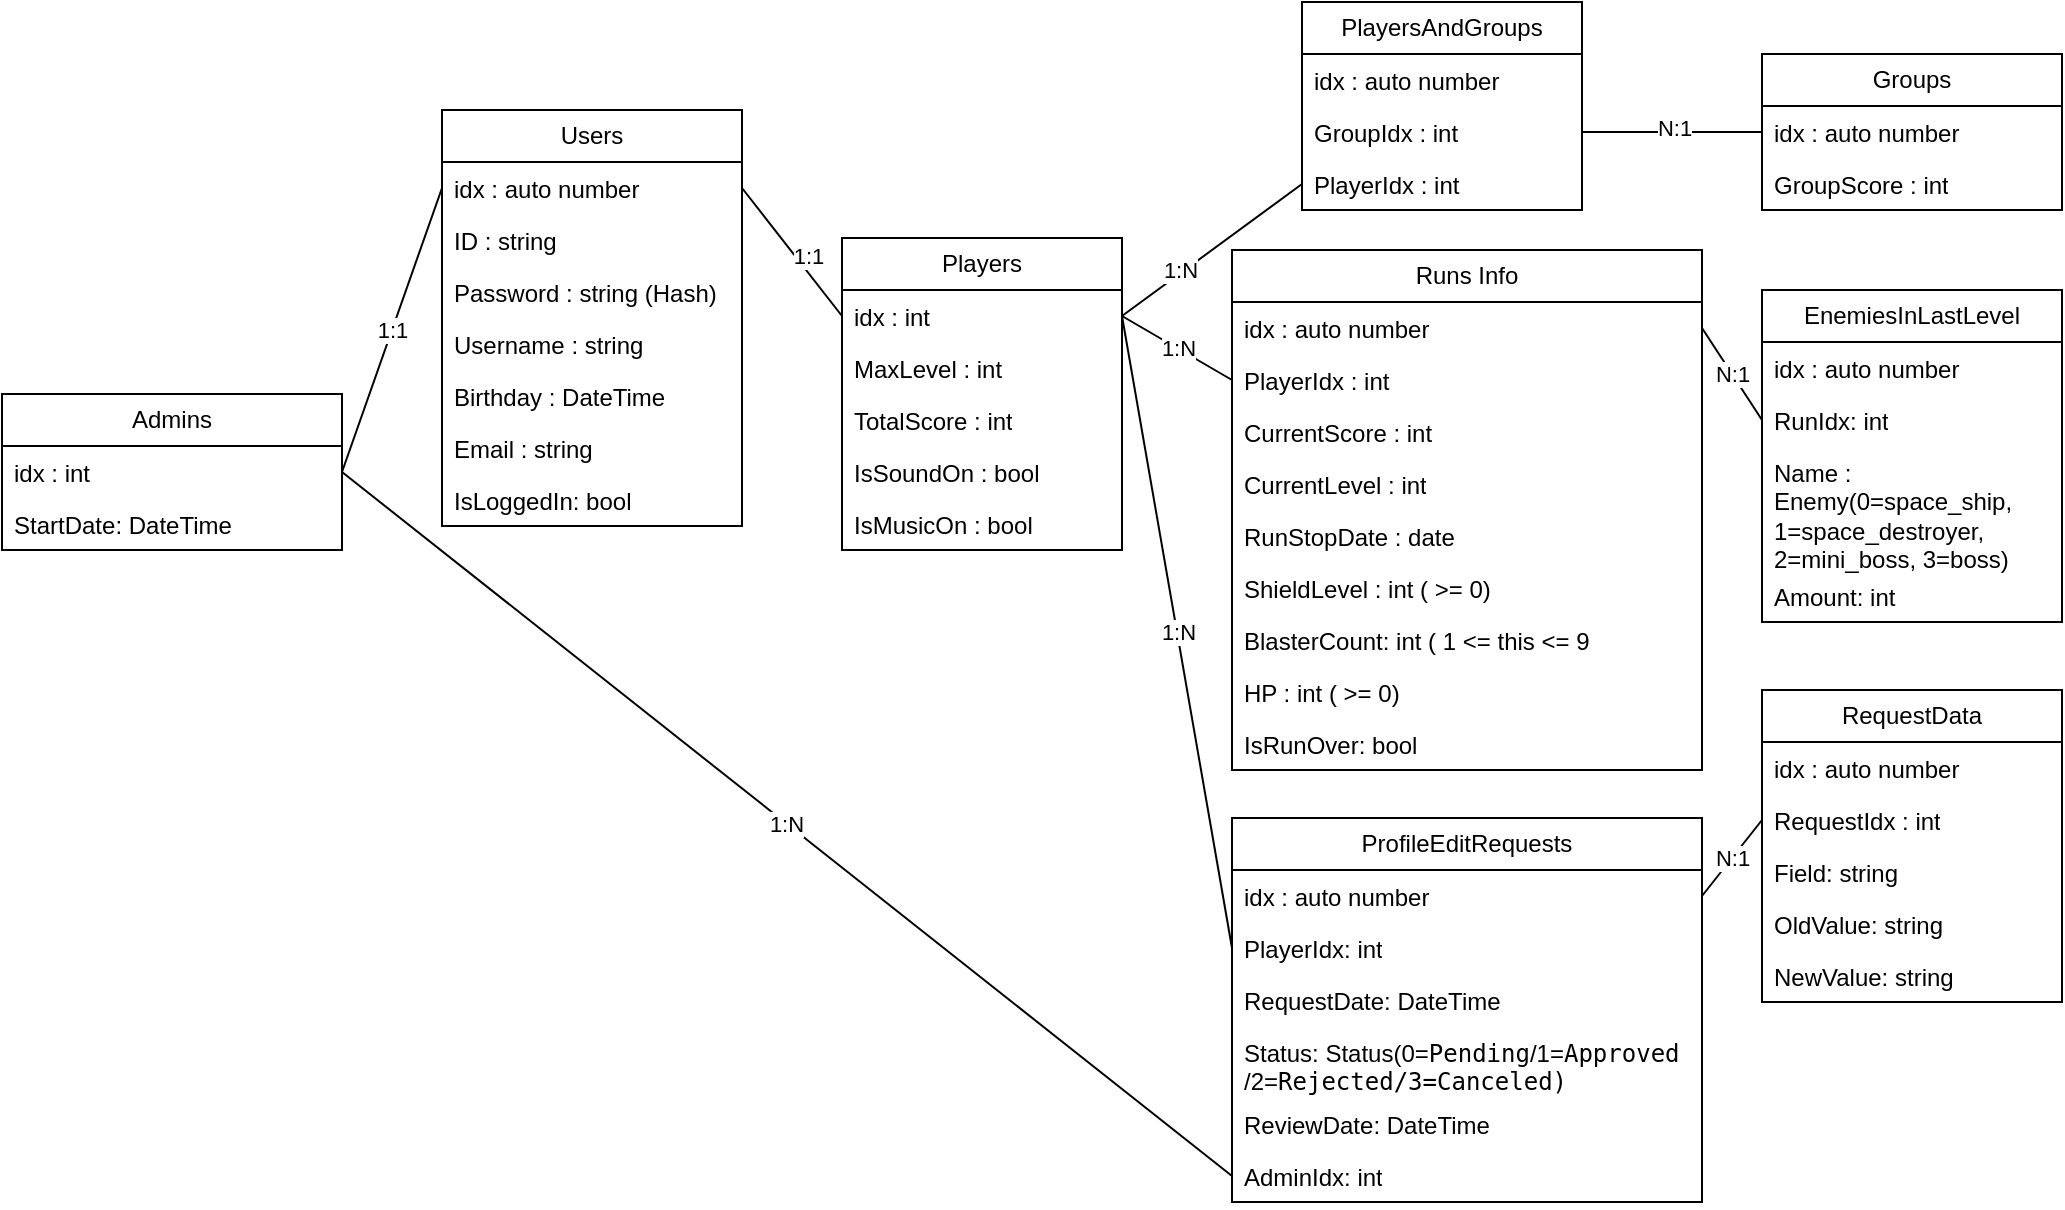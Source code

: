 <mxfile version="28.2.5">
  <diagram name="Page-1" id="efa7a0a1-bf9b-a30e-e6df-94a7791c09e9">
    <mxGraphModel dx="1426" dy="841" grid="1" gridSize="10" guides="1" tooltips="1" connect="1" arrows="1" fold="1" page="1" pageScale="1" pageWidth="1169" pageHeight="827" background="none" math="0" shadow="0">
      <root>
        <mxCell id="0" />
        <mxCell id="1" parent="0" />
        <mxCell id="o9wDqlUaZJ_jCrZrv60k-3" value="1:N" style="edgeStyle=none;shape=connector;rounded=0;orthogonalLoop=1;jettySize=auto;html=1;strokeColor=default;align=center;verticalAlign=middle;fontFamily=Helvetica;fontSize=11;fontColor=default;labelBackgroundColor=default;startFill=0;endArrow=none;exitX=1;exitY=0.5;exitDx=0;exitDy=0;entryX=0;entryY=0.5;entryDx=0;entryDy=0;" parent="1" source="o9wDqlUaZJ_jCrZrv60k-7" target="o9wDqlUaZJ_jCrZrv60k-28" edge="1">
          <mxGeometry relative="1" as="geometry">
            <mxPoint x="590" y="452" as="sourcePoint" />
            <mxPoint x="740" y="502" as="targetPoint" />
          </mxGeometry>
        </mxCell>
        <mxCell id="o9wDqlUaZJ_jCrZrv60k-4" value="" style="edgeStyle=none;shape=connector;rounded=0;orthogonalLoop=1;jettySize=auto;html=1;strokeColor=default;align=center;verticalAlign=middle;fontFamily=Helvetica;fontSize=11;fontColor=default;labelBackgroundColor=default;startFill=0;endArrow=none;entryX=0;entryY=0.5;entryDx=0;entryDy=0;exitX=1;exitY=0.5;exitDx=0;exitDy=0;" parent="1" source="o9wDqlUaZJ_jCrZrv60k-7" target="FJB9c1sq_bmYsgYnyOpx-2" edge="1">
          <mxGeometry relative="1" as="geometry" />
        </mxCell>
        <mxCell id="o9wDqlUaZJ_jCrZrv60k-5" value="1:N" style="edgeLabel;html=1;align=center;verticalAlign=middle;resizable=0;points=[];fontFamily=Helvetica;fontSize=11;fontColor=default;labelBackgroundColor=default;" parent="o9wDqlUaZJ_jCrZrv60k-4" vertex="1" connectable="0">
          <mxGeometry x="-0.35" y="2" relative="1" as="geometry">
            <mxPoint as="offset" />
          </mxGeometry>
        </mxCell>
        <mxCell id="o9wDqlUaZJ_jCrZrv60k-6" value="Players" style="swimlane;fontStyle=0;childLayout=stackLayout;horizontal=1;startSize=26;fillColor=none;horizontalStack=0;resizeParent=1;resizeParentMax=0;resizeLast=0;collapsible=1;marginBottom=0;whiteSpace=wrap;html=1;" parent="1" vertex="1">
          <mxGeometry x="460" y="124" width="140" height="156" as="geometry" />
        </mxCell>
        <mxCell id="o9wDqlUaZJ_jCrZrv60k-7" value="idx : int" style="text;strokeColor=none;fillColor=none;align=left;verticalAlign=top;spacingLeft=4;spacingRight=4;overflow=hidden;rotatable=0;points=[[0,0.5],[1,0.5]];portConstraint=eastwest;whiteSpace=wrap;html=1;" parent="o9wDqlUaZJ_jCrZrv60k-6" vertex="1">
          <mxGeometry y="26" width="140" height="26" as="geometry" />
        </mxCell>
        <mxCell id="o9wDqlUaZJ_jCrZrv60k-8" value="MaxLevel : int" style="text;strokeColor=none;fillColor=none;align=left;verticalAlign=top;spacingLeft=4;spacingRight=4;overflow=hidden;rotatable=0;points=[[0,0.5],[1,0.5]];portConstraint=eastwest;whiteSpace=wrap;html=1;" parent="o9wDqlUaZJ_jCrZrv60k-6" vertex="1">
          <mxGeometry y="52" width="140" height="26" as="geometry" />
        </mxCell>
        <mxCell id="o9wDqlUaZJ_jCrZrv60k-9" value="TotalScore : int" style="text;strokeColor=none;fillColor=none;align=left;verticalAlign=top;spacingLeft=4;spacingRight=4;overflow=hidden;rotatable=0;points=[[0,0.5],[1,0.5]];portConstraint=eastwest;whiteSpace=wrap;html=1;" parent="o9wDqlUaZJ_jCrZrv60k-6" vertex="1">
          <mxGeometry y="78" width="140" height="26" as="geometry" />
        </mxCell>
        <mxCell id="o9wDqlUaZJ_jCrZrv60k-10" value="IsSoundOn : bool" style="text;strokeColor=none;fillColor=none;align=left;verticalAlign=top;spacingLeft=4;spacingRight=4;overflow=hidden;rotatable=0;points=[[0,0.5],[1,0.5]];portConstraint=eastwest;whiteSpace=wrap;html=1;" parent="o9wDqlUaZJ_jCrZrv60k-6" vertex="1">
          <mxGeometry y="104" width="140" height="26" as="geometry" />
        </mxCell>
        <mxCell id="o9wDqlUaZJ_jCrZrv60k-11" value="IsMusicOn : bool" style="text;strokeColor=none;fillColor=none;align=left;verticalAlign=top;spacingLeft=4;spacingRight=4;overflow=hidden;rotatable=0;points=[[0,0.5],[1,0.5]];portConstraint=eastwest;whiteSpace=wrap;html=1;" parent="o9wDqlUaZJ_jCrZrv60k-6" vertex="1">
          <mxGeometry y="130" width="140" height="26" as="geometry" />
        </mxCell>
        <mxCell id="o9wDqlUaZJ_jCrZrv60k-12" value="1:1" style="rounded=0;orthogonalLoop=1;jettySize=auto;html=1;endArrow=none;startFill=0;exitX=0;exitY=0.5;exitDx=0;exitDy=0;entryX=1;entryY=0.5;entryDx=0;entryDy=0;" parent="1" source="o9wDqlUaZJ_jCrZrv60k-14" target="o9wDqlUaZJ_jCrZrv60k-22" edge="1">
          <mxGeometry relative="1" as="geometry" />
        </mxCell>
        <mxCell id="o9wDqlUaZJ_jCrZrv60k-13" value="Users" style="swimlane;fontStyle=0;childLayout=stackLayout;horizontal=1;startSize=26;fillColor=none;horizontalStack=0;resizeParent=1;resizeParentMax=0;resizeLast=0;collapsible=1;marginBottom=0;whiteSpace=wrap;html=1;" parent="1" vertex="1">
          <mxGeometry x="260" y="60" width="150" height="208" as="geometry" />
        </mxCell>
        <mxCell id="o9wDqlUaZJ_jCrZrv60k-14" value="idx : auto number" style="text;strokeColor=none;fillColor=none;align=left;verticalAlign=top;spacingLeft=4;spacingRight=4;overflow=hidden;rotatable=0;points=[[0,0.5],[1,0.5]];portConstraint=eastwest;whiteSpace=wrap;html=1;" parent="o9wDqlUaZJ_jCrZrv60k-13" vertex="1">
          <mxGeometry y="26" width="150" height="26" as="geometry" />
        </mxCell>
        <mxCell id="o9wDqlUaZJ_jCrZrv60k-15" value="ID : string" style="text;strokeColor=none;fillColor=none;align=left;verticalAlign=top;spacingLeft=4;spacingRight=4;overflow=hidden;rotatable=0;points=[[0,0.5],[1,0.5]];portConstraint=eastwest;whiteSpace=wrap;html=1;" parent="o9wDqlUaZJ_jCrZrv60k-13" vertex="1">
          <mxGeometry y="52" width="150" height="26" as="geometry" />
        </mxCell>
        <mxCell id="o9wDqlUaZJ_jCrZrv60k-16" value="Password : string (Hash)" style="text;strokeColor=none;fillColor=none;align=left;verticalAlign=top;spacingLeft=4;spacingRight=4;overflow=hidden;rotatable=0;points=[[0,0.5],[1,0.5]];portConstraint=eastwest;whiteSpace=wrap;html=1;" parent="o9wDqlUaZJ_jCrZrv60k-13" vertex="1">
          <mxGeometry y="78" width="150" height="26" as="geometry" />
        </mxCell>
        <mxCell id="o9wDqlUaZJ_jCrZrv60k-17" value="Username : string" style="text;strokeColor=none;fillColor=none;align=left;verticalAlign=top;spacingLeft=4;spacingRight=4;overflow=hidden;rotatable=0;points=[[0,0.5],[1,0.5]];portConstraint=eastwest;whiteSpace=wrap;html=1;" parent="o9wDqlUaZJ_jCrZrv60k-13" vertex="1">
          <mxGeometry y="104" width="150" height="26" as="geometry" />
        </mxCell>
        <mxCell id="o9wDqlUaZJ_jCrZrv60k-18" value="Birthday : DateTime" style="text;strokeColor=none;fillColor=none;align=left;verticalAlign=top;spacingLeft=4;spacingRight=4;overflow=hidden;rotatable=0;points=[[0,0.5],[1,0.5]];portConstraint=eastwest;whiteSpace=wrap;html=1;" parent="o9wDqlUaZJ_jCrZrv60k-13" vertex="1">
          <mxGeometry y="130" width="150" height="26" as="geometry" />
        </mxCell>
        <mxCell id="o9wDqlUaZJ_jCrZrv60k-19" value="Email : string" style="text;strokeColor=none;fillColor=none;align=left;verticalAlign=top;spacingLeft=4;spacingRight=4;overflow=hidden;rotatable=0;points=[[0,0.5],[1,0.5]];portConstraint=eastwest;whiteSpace=wrap;html=1;" parent="o9wDqlUaZJ_jCrZrv60k-13" vertex="1">
          <mxGeometry y="156" width="150" height="26" as="geometry" />
        </mxCell>
        <mxCell id="o9wDqlUaZJ_jCrZrv60k-20" value="IsLoggedIn: bool" style="text;strokeColor=none;fillColor=none;align=left;verticalAlign=top;spacingLeft=4;spacingRight=4;overflow=hidden;rotatable=0;points=[[0,0.5],[1,0.5]];portConstraint=eastwest;whiteSpace=wrap;html=1;" parent="o9wDqlUaZJ_jCrZrv60k-13" vertex="1">
          <mxGeometry y="182" width="150" height="26" as="geometry" />
        </mxCell>
        <mxCell id="o9wDqlUaZJ_jCrZrv60k-21" value="Admins" style="swimlane;fontStyle=0;childLayout=stackLayout;horizontal=1;startSize=26;fillColor=none;horizontalStack=0;resizeParent=1;resizeParentMax=0;resizeLast=0;collapsible=1;marginBottom=0;whiteSpace=wrap;html=1;" parent="1" vertex="1">
          <mxGeometry x="40" y="202" width="170" height="78" as="geometry" />
        </mxCell>
        <mxCell id="o9wDqlUaZJ_jCrZrv60k-22" value="idx : int" style="text;strokeColor=none;fillColor=none;align=left;verticalAlign=top;spacingLeft=4;spacingRight=4;overflow=hidden;rotatable=0;points=[[0,0.5],[1,0.5]];portConstraint=eastwest;whiteSpace=wrap;html=1;" parent="o9wDqlUaZJ_jCrZrv60k-21" vertex="1">
          <mxGeometry y="26" width="170" height="26" as="geometry" />
        </mxCell>
        <mxCell id="o9wDqlUaZJ_jCrZrv60k-23" value="StartDate: DateTime" style="text;strokeColor=none;fillColor=none;align=left;verticalAlign=top;spacingLeft=4;spacingRight=4;overflow=hidden;rotatable=0;points=[[0,0.5],[1,0.5]];portConstraint=eastwest;whiteSpace=wrap;html=1;" parent="o9wDqlUaZJ_jCrZrv60k-21" vertex="1">
          <mxGeometry y="52" width="170" height="26" as="geometry" />
        </mxCell>
        <mxCell id="o9wDqlUaZJ_jCrZrv60k-24" value="1:1" style="edgeStyle=none;shape=connector;rounded=0;orthogonalLoop=1;jettySize=auto;html=1;entryX=0;entryY=0.5;entryDx=0;entryDy=0;strokeColor=default;align=center;verticalAlign=middle;fontFamily=Helvetica;fontSize=11;fontColor=default;labelBackgroundColor=default;startFill=0;endArrow=none;exitX=1;exitY=0.5;exitDx=0;exitDy=0;" parent="1" source="o9wDqlUaZJ_jCrZrv60k-14" target="o9wDqlUaZJ_jCrZrv60k-7" edge="1">
          <mxGeometry x="0.167" y="5" relative="1" as="geometry">
            <mxPoint x="483" y="251" as="sourcePoint" />
            <mxPoint as="offset" />
          </mxGeometry>
        </mxCell>
        <mxCell id="o9wDqlUaZJ_jCrZrv60k-25" style="edgeStyle=none;shape=connector;rounded=0;orthogonalLoop=1;jettySize=auto;html=1;exitX=0.25;exitY=0;exitDx=0;exitDy=0;strokeColor=default;align=center;verticalAlign=middle;fontFamily=Helvetica;fontSize=11;fontColor=default;labelBackgroundColor=default;startFill=0;endArrow=none;" parent="1" source="o9wDqlUaZJ_jCrZrv60k-6" target="o9wDqlUaZJ_jCrZrv60k-6" edge="1">
          <mxGeometry relative="1" as="geometry" />
        </mxCell>
        <mxCell id="o9wDqlUaZJ_jCrZrv60k-26" value="Runs Info" style="swimlane;fontStyle=0;childLayout=stackLayout;horizontal=1;startSize=26;fillColor=none;horizontalStack=0;resizeParent=1;resizeParentMax=0;resizeLast=0;collapsible=1;marginBottom=0;whiteSpace=wrap;html=1;" parent="1" vertex="1">
          <mxGeometry x="655" y="130" width="235" height="260" as="geometry" />
        </mxCell>
        <mxCell id="o9wDqlUaZJ_jCrZrv60k-27" value="idx : auto number" style="text;strokeColor=none;fillColor=none;align=left;verticalAlign=top;spacingLeft=4;spacingRight=4;overflow=hidden;rotatable=0;points=[[0,0.5],[1,0.5]];portConstraint=eastwest;whiteSpace=wrap;html=1;" parent="o9wDqlUaZJ_jCrZrv60k-26" vertex="1">
          <mxGeometry y="26" width="235" height="26" as="geometry" />
        </mxCell>
        <mxCell id="o9wDqlUaZJ_jCrZrv60k-28" value="PlayerIdx : int" style="text;strokeColor=none;fillColor=none;align=left;verticalAlign=top;spacingLeft=4;spacingRight=4;overflow=hidden;rotatable=0;points=[[0,0.5],[1,0.5]];portConstraint=eastwest;whiteSpace=wrap;html=1;" parent="o9wDqlUaZJ_jCrZrv60k-26" vertex="1">
          <mxGeometry y="52" width="235" height="26" as="geometry" />
        </mxCell>
        <mxCell id="o9wDqlUaZJ_jCrZrv60k-29" value="CurrentScore : int" style="text;strokeColor=none;fillColor=none;align=left;verticalAlign=top;spacingLeft=4;spacingRight=4;overflow=hidden;rotatable=0;points=[[0,0.5],[1,0.5]];portConstraint=eastwest;whiteSpace=wrap;html=1;" parent="o9wDqlUaZJ_jCrZrv60k-26" vertex="1">
          <mxGeometry y="78" width="235" height="26" as="geometry" />
        </mxCell>
        <mxCell id="FJB9c1sq_bmYsgYnyOpx-1" value="CurrentLevel : int" style="text;strokeColor=none;fillColor=none;align=left;verticalAlign=top;spacingLeft=4;spacingRight=4;overflow=hidden;rotatable=0;points=[[0,0.5],[1,0.5]];portConstraint=eastwest;whiteSpace=wrap;html=1;" parent="o9wDqlUaZJ_jCrZrv60k-26" vertex="1">
          <mxGeometry y="104" width="235" height="26" as="geometry" />
        </mxCell>
        <mxCell id="o9wDqlUaZJ_jCrZrv60k-30" value="RunStopDate : date" style="text;strokeColor=none;fillColor=none;align=left;verticalAlign=top;spacingLeft=4;spacingRight=4;overflow=hidden;rotatable=0;points=[[0,0.5],[1,0.5]];portConstraint=eastwest;whiteSpace=wrap;html=1;" parent="o9wDqlUaZJ_jCrZrv60k-26" vertex="1">
          <mxGeometry y="130" width="235" height="26" as="geometry" />
        </mxCell>
        <mxCell id="o9wDqlUaZJ_jCrZrv60k-31" value="ShieldLevel : int ( &amp;gt;= 0)" style="text;strokeColor=none;fillColor=none;align=left;verticalAlign=top;spacingLeft=4;spacingRight=4;overflow=hidden;rotatable=0;points=[[0,0.5],[1,0.5]];portConstraint=eastwest;whiteSpace=wrap;html=1;" parent="o9wDqlUaZJ_jCrZrv60k-26" vertex="1">
          <mxGeometry y="156" width="235" height="26" as="geometry" />
        </mxCell>
        <mxCell id="o9wDqlUaZJ_jCrZrv60k-34" value="BlasterCount: int ( 1 &amp;lt;= this &amp;lt;= 9" style="text;strokeColor=none;fillColor=none;align=left;verticalAlign=top;spacingLeft=4;spacingRight=4;overflow=hidden;rotatable=0;points=[[0,0.5],[1,0.5]];portConstraint=eastwest;whiteSpace=wrap;html=1;" parent="o9wDqlUaZJ_jCrZrv60k-26" vertex="1">
          <mxGeometry y="182" width="235" height="26" as="geometry" />
        </mxCell>
        <mxCell id="o9wDqlUaZJ_jCrZrv60k-32" value="HP : int ( &amp;gt;= 0)" style="text;strokeColor=none;fillColor=none;align=left;verticalAlign=top;spacingLeft=4;spacingRight=4;overflow=hidden;rotatable=0;points=[[0,0.5],[1,0.5]];portConstraint=eastwest;whiteSpace=wrap;html=1;" parent="o9wDqlUaZJ_jCrZrv60k-26" vertex="1">
          <mxGeometry y="208" width="235" height="26" as="geometry" />
        </mxCell>
        <mxCell id="U_qpH3dD32ImaQ0ODLjF-1" value="IsRunOver: bool" style="text;strokeColor=none;fillColor=none;align=left;verticalAlign=top;spacingLeft=4;spacingRight=4;overflow=hidden;rotatable=0;points=[[0,0.5],[1,0.5]];portConstraint=eastwest;whiteSpace=wrap;html=1;" parent="o9wDqlUaZJ_jCrZrv60k-26" vertex="1">
          <mxGeometry y="234" width="235" height="26" as="geometry" />
        </mxCell>
        <mxCell id="o9wDqlUaZJ_jCrZrv60k-35" value="" style="edgeStyle=none;shape=connector;rounded=0;orthogonalLoop=1;jettySize=auto;html=1;strokeColor=default;align=center;verticalAlign=middle;fontFamily=Helvetica;fontSize=11;fontColor=default;labelBackgroundColor=default;startFill=0;endArrow=none;entryX=0;entryY=0.5;entryDx=0;entryDy=0;exitX=1;exitY=0.5;exitDx=0;exitDy=0;" parent="1" source="o9wDqlUaZJ_jCrZrv60k-39" target="o9wDqlUaZJ_jCrZrv60k-41" edge="1">
          <mxGeometry relative="1" as="geometry" />
        </mxCell>
        <mxCell id="o9wDqlUaZJ_jCrZrv60k-36" value="N:1" style="edgeLabel;html=1;align=center;verticalAlign=middle;resizable=0;points=[];fontFamily=Helvetica;fontSize=11;fontColor=default;labelBackgroundColor=default;" parent="o9wDqlUaZJ_jCrZrv60k-35" vertex="1" connectable="0">
          <mxGeometry x="0.019" y="2" relative="1" as="geometry">
            <mxPoint as="offset" />
          </mxGeometry>
        </mxCell>
        <mxCell id="o9wDqlUaZJ_jCrZrv60k-37" value="PlayersAndGroups" style="swimlane;fontStyle=0;childLayout=stackLayout;horizontal=1;startSize=26;fillColor=none;horizontalStack=0;resizeParent=1;resizeParentMax=0;resizeLast=0;collapsible=1;marginBottom=0;whiteSpace=wrap;html=1;" parent="1" vertex="1">
          <mxGeometry x="690" y="6" width="140" height="104" as="geometry" />
        </mxCell>
        <mxCell id="o9wDqlUaZJ_jCrZrv60k-38" value="idx : auto number" style="text;strokeColor=none;fillColor=none;align=left;verticalAlign=top;spacingLeft=4;spacingRight=4;overflow=hidden;rotatable=0;points=[[0,0.5],[1,0.5]];portConstraint=eastwest;whiteSpace=wrap;html=1;" parent="o9wDqlUaZJ_jCrZrv60k-37" vertex="1">
          <mxGeometry y="26" width="140" height="26" as="geometry" />
        </mxCell>
        <mxCell id="o9wDqlUaZJ_jCrZrv60k-39" value="&lt;div&gt;GroupIdx : int&lt;/div&gt;" style="text;strokeColor=none;fillColor=none;align=left;verticalAlign=top;spacingLeft=4;spacingRight=4;overflow=hidden;rotatable=0;points=[[0,0.5],[1,0.5]];portConstraint=eastwest;whiteSpace=wrap;html=1;" parent="o9wDqlUaZJ_jCrZrv60k-37" vertex="1">
          <mxGeometry y="52" width="140" height="26" as="geometry" />
        </mxCell>
        <mxCell id="FJB9c1sq_bmYsgYnyOpx-2" value="PlayerIdx : int" style="text;strokeColor=none;fillColor=none;align=left;verticalAlign=top;spacingLeft=4;spacingRight=4;overflow=hidden;rotatable=0;points=[[0,0.5],[1,0.5]];portConstraint=eastwest;whiteSpace=wrap;html=1;" parent="o9wDqlUaZJ_jCrZrv60k-37" vertex="1">
          <mxGeometry y="78" width="140" height="26" as="geometry" />
        </mxCell>
        <mxCell id="o9wDqlUaZJ_jCrZrv60k-40" value="Groups" style="swimlane;fontStyle=0;childLayout=stackLayout;horizontal=1;startSize=26;fillColor=none;horizontalStack=0;resizeParent=1;resizeParentMax=0;resizeLast=0;collapsible=1;marginBottom=0;whiteSpace=wrap;html=1;" parent="1" vertex="1">
          <mxGeometry x="920" y="32" width="150" height="78" as="geometry" />
        </mxCell>
        <mxCell id="o9wDqlUaZJ_jCrZrv60k-41" value="idx : auto number" style="text;strokeColor=none;fillColor=none;align=left;verticalAlign=top;spacingLeft=4;spacingRight=4;overflow=hidden;rotatable=0;points=[[0,0.5],[1,0.5]];portConstraint=eastwest;whiteSpace=wrap;html=1;" parent="o9wDqlUaZJ_jCrZrv60k-40" vertex="1">
          <mxGeometry y="26" width="150" height="26" as="geometry" />
        </mxCell>
        <mxCell id="o9wDqlUaZJ_jCrZrv60k-42" value="GroupScore : int" style="text;strokeColor=none;fillColor=none;align=left;verticalAlign=top;spacingLeft=4;spacingRight=4;overflow=hidden;rotatable=0;points=[[0,0.5],[1,0.5]];portConstraint=eastwest;whiteSpace=wrap;html=1;" parent="o9wDqlUaZJ_jCrZrv60k-40" vertex="1">
          <mxGeometry y="52" width="150" height="26" as="geometry" />
        </mxCell>
        <mxCell id="q9G1oTKpOTEInbmrcR3X-1" value="ProfileEditRequests" style="swimlane;fontStyle=0;childLayout=stackLayout;horizontal=1;startSize=26;fillColor=none;horizontalStack=0;resizeParent=1;resizeParentMax=0;resizeLast=0;collapsible=1;marginBottom=0;whiteSpace=wrap;html=1;" parent="1" vertex="1">
          <mxGeometry x="655" y="414" width="235" height="192" as="geometry" />
        </mxCell>
        <mxCell id="q9G1oTKpOTEInbmrcR3X-2" value="idx : auto number" style="text;strokeColor=none;fillColor=none;align=left;verticalAlign=top;spacingLeft=4;spacingRight=4;overflow=hidden;rotatable=0;points=[[0,0.5],[1,0.5]];portConstraint=eastwest;whiteSpace=wrap;html=1;" parent="q9G1oTKpOTEInbmrcR3X-1" vertex="1">
          <mxGeometry y="26" width="235" height="26" as="geometry" />
        </mxCell>
        <mxCell id="q9G1oTKpOTEInbmrcR3X-3" value="PlayerIdx: int" style="text;strokeColor=none;fillColor=none;align=left;verticalAlign=top;spacingLeft=4;spacingRight=4;overflow=hidden;rotatable=0;points=[[0,0.5],[1,0.5]];portConstraint=eastwest;whiteSpace=wrap;html=1;" parent="q9G1oTKpOTEInbmrcR3X-1" vertex="1">
          <mxGeometry y="52" width="235" height="26" as="geometry" />
        </mxCell>
        <mxCell id="q9G1oTKpOTEInbmrcR3X-6" value="RequestDate: DateTime" style="text;strokeColor=none;fillColor=none;align=left;verticalAlign=top;spacingLeft=4;spacingRight=4;overflow=hidden;rotatable=0;points=[[0,0.5],[1,0.5]];portConstraint=eastwest;whiteSpace=wrap;html=1;" parent="q9G1oTKpOTEInbmrcR3X-1" vertex="1">
          <mxGeometry y="78" width="235" height="26" as="geometry" />
        </mxCell>
        <mxCell id="q9G1oTKpOTEInbmrcR3X-9" value="Status:&amp;nbsp;&lt;code&gt;&lt;span style=&quot;font-family: Helvetica;&quot;&gt;Status(0=&lt;/span&gt;Pending&lt;/code&gt;/1=&lt;code&gt;Approved&lt;/code&gt;&lt;div&gt;/2=&lt;code&gt;Rejected/3=&lt;/code&gt;&lt;code&gt;Canceled)&lt;/code&gt;&lt;/div&gt;" style="text;strokeColor=none;fillColor=none;align=left;verticalAlign=top;spacingLeft=4;spacingRight=4;overflow=hidden;rotatable=0;points=[[0,0.5],[1,0.5]];portConstraint=eastwest;whiteSpace=wrap;html=1;" parent="q9G1oTKpOTEInbmrcR3X-1" vertex="1">
          <mxGeometry y="104" width="235" height="36" as="geometry" />
        </mxCell>
        <mxCell id="q9G1oTKpOTEInbmrcR3X-11" value="ReviewDate: DateTime" style="text;strokeColor=none;fillColor=none;align=left;verticalAlign=top;spacingLeft=4;spacingRight=4;overflow=hidden;rotatable=0;points=[[0,0.5],[1,0.5]];portConstraint=eastwest;whiteSpace=wrap;html=1;" parent="q9G1oTKpOTEInbmrcR3X-1" vertex="1">
          <mxGeometry y="140" width="235" height="26" as="geometry" />
        </mxCell>
        <mxCell id="nSvyFsM4M0dJGcgWFFCD-3" value="&lt;span style=&quot;text-align: center;&quot;&gt;Admin&lt;/span&gt;Idx: int" style="text;strokeColor=none;fillColor=none;align=left;verticalAlign=top;spacingLeft=4;spacingRight=4;overflow=hidden;rotatable=0;points=[[0,0.5],[1,0.5]];portConstraint=eastwest;whiteSpace=wrap;html=1;" parent="q9G1oTKpOTEInbmrcR3X-1" vertex="1">
          <mxGeometry y="166" width="235" height="26" as="geometry" />
        </mxCell>
        <mxCell id="q9G1oTKpOTEInbmrcR3X-12" value="RequestData" style="swimlane;fontStyle=0;childLayout=stackLayout;horizontal=1;startSize=26;fillColor=none;horizontalStack=0;resizeParent=1;resizeParentMax=0;resizeLast=0;collapsible=1;marginBottom=0;whiteSpace=wrap;html=1;" parent="1" vertex="1">
          <mxGeometry x="920" y="350" width="150" height="156" as="geometry" />
        </mxCell>
        <mxCell id="q9G1oTKpOTEInbmrcR3X-13" value="idx : auto number" style="text;strokeColor=none;fillColor=none;align=left;verticalAlign=top;spacingLeft=4;spacingRight=4;overflow=hidden;rotatable=0;points=[[0,0.5],[1,0.5]];portConstraint=eastwest;whiteSpace=wrap;html=1;" parent="q9G1oTKpOTEInbmrcR3X-12" vertex="1">
          <mxGeometry y="26" width="150" height="26" as="geometry" />
        </mxCell>
        <mxCell id="q9G1oTKpOTEInbmrcR3X-14" value="&lt;span style=&quot;text-align: center;&quot;&gt;Request&lt;/span&gt;Idx : int" style="text;strokeColor=none;fillColor=none;align=left;verticalAlign=top;spacingLeft=4;spacingRight=4;overflow=hidden;rotatable=0;points=[[0,0.5],[1,0.5]];portConstraint=eastwest;whiteSpace=wrap;html=1;" parent="q9G1oTKpOTEInbmrcR3X-12" vertex="1">
          <mxGeometry y="52" width="150" height="26" as="geometry" />
        </mxCell>
        <mxCell id="q9G1oTKpOTEInbmrcR3X-20" value="&lt;div style=&quot;text-align: center;&quot;&gt;&lt;span style=&quot;background-color: transparent; color: light-dark(rgb(0, 0, 0), rgb(255, 255, 255));&quot;&gt;Field:&amp;nbsp;&lt;/span&gt;&lt;span style=&quot;background-color: transparent; color: light-dark(rgb(0, 0, 0), rgb(255, 255, 255)); text-align: left;&quot;&gt;string&lt;/span&gt;&lt;/div&gt;" style="text;strokeColor=none;fillColor=none;align=left;verticalAlign=top;spacingLeft=4;spacingRight=4;overflow=hidden;rotatable=0;points=[[0,0.5],[1,0.5]];portConstraint=eastwest;whiteSpace=wrap;html=1;" parent="q9G1oTKpOTEInbmrcR3X-12" vertex="1">
          <mxGeometry y="78" width="150" height="26" as="geometry" />
        </mxCell>
        <mxCell id="q9G1oTKpOTEInbmrcR3X-21" value="&lt;div style=&quot;text-align: center;&quot;&gt;&lt;span style=&quot;background-color: transparent; color: light-dark(rgb(0, 0, 0), rgb(255, 255, 255));&quot;&gt;OldValue:&amp;nbsp;&lt;/span&gt;&lt;span style=&quot;background-color: transparent; color: light-dark(rgb(0, 0, 0), rgb(255, 255, 255)); text-align: left;&quot;&gt;string&lt;/span&gt;&lt;/div&gt;" style="text;strokeColor=none;fillColor=none;align=left;verticalAlign=top;spacingLeft=4;spacingRight=4;overflow=hidden;rotatable=0;points=[[0,0.5],[1,0.5]];portConstraint=eastwest;whiteSpace=wrap;html=1;" parent="q9G1oTKpOTEInbmrcR3X-12" vertex="1">
          <mxGeometry y="104" width="150" height="26" as="geometry" />
        </mxCell>
        <mxCell id="q9G1oTKpOTEInbmrcR3X-24" value="&lt;div style=&quot;text-align: center;&quot;&gt;&lt;span style=&quot;background-color: transparent; color: light-dark(rgb(0, 0, 0), rgb(255, 255, 255));&quot;&gt;NewValue:&amp;nbsp;&lt;/span&gt;&lt;span style=&quot;background-color: transparent; color: light-dark(rgb(0, 0, 0), rgb(255, 255, 255)); text-align: left;&quot;&gt;string&lt;/span&gt;&lt;/div&gt;" style="text;strokeColor=none;fillColor=none;align=left;verticalAlign=top;spacingLeft=4;spacingRight=4;overflow=hidden;rotatable=0;points=[[0,0.5],[1,0.5]];portConstraint=eastwest;whiteSpace=wrap;html=1;" parent="q9G1oTKpOTEInbmrcR3X-12" vertex="1">
          <mxGeometry y="130" width="150" height="26" as="geometry" />
        </mxCell>
        <mxCell id="q9G1oTKpOTEInbmrcR3X-19" value="N:1" style="edgeStyle=none;shape=connector;rounded=0;orthogonalLoop=1;jettySize=auto;html=1;strokeColor=default;align=center;verticalAlign=middle;fontFamily=Helvetica;fontSize=11;fontColor=default;labelBackgroundColor=default;startFill=0;endArrow=none;entryX=0;entryY=0.5;entryDx=0;entryDy=0;exitX=1;exitY=0.5;exitDx=0;exitDy=0;" parent="1" source="q9G1oTKpOTEInbmrcR3X-2" target="q9G1oTKpOTEInbmrcR3X-14" edge="1">
          <mxGeometry relative="1" as="geometry">
            <mxPoint x="860" y="453" as="sourcePoint" />
            <mxPoint as="offset" />
            <mxPoint x="980" y="453" as="targetPoint" />
          </mxGeometry>
        </mxCell>
        <mxCell id="q9G1oTKpOTEInbmrcR3X-23" value="1:N" style="edgeStyle=none;shape=connector;rounded=0;orthogonalLoop=1;jettySize=auto;html=1;strokeColor=default;align=center;verticalAlign=middle;fontFamily=Helvetica;fontSize=11;fontColor=default;labelBackgroundColor=default;startFill=0;endArrow=none;exitX=1;exitY=0.5;exitDx=0;exitDy=0;entryX=0;entryY=0.5;entryDx=0;entryDy=0;" parent="1" source="o9wDqlUaZJ_jCrZrv60k-7" target="q9G1oTKpOTEInbmrcR3X-3" edge="1">
          <mxGeometry relative="1" as="geometry">
            <mxPoint x="320" y="525" as="targetPoint" />
          </mxGeometry>
        </mxCell>
        <mxCell id="nSvyFsM4M0dJGcgWFFCD-5" value="1:N" style="edgeStyle=none;shape=connector;rounded=0;orthogonalLoop=1;jettySize=auto;html=1;exitX=1;exitY=0.5;exitDx=0;exitDy=0;entryX=0;entryY=0.5;entryDx=0;entryDy=0;strokeColor=default;align=center;verticalAlign=middle;fontFamily=Helvetica;fontSize=11;fontColor=default;labelBackgroundColor=default;startFill=0;endArrow=none;" parent="1" source="o9wDqlUaZJ_jCrZrv60k-22" target="nSvyFsM4M0dJGcgWFFCD-3" edge="1">
          <mxGeometry relative="1" as="geometry" />
        </mxCell>
        <mxCell id="U_qpH3dD32ImaQ0ODLjF-3" value="EnemiesInLastLevel" style="swimlane;fontStyle=0;childLayout=stackLayout;horizontal=1;startSize=26;fillColor=none;horizontalStack=0;resizeParent=1;resizeParentMax=0;resizeLast=0;collapsible=1;marginBottom=0;whiteSpace=wrap;html=1;" parent="1" vertex="1">
          <mxGeometry x="920" y="150" width="150" height="166" as="geometry" />
        </mxCell>
        <mxCell id="U_qpH3dD32ImaQ0ODLjF-4" value="idx : auto number" style="text;strokeColor=none;fillColor=none;align=left;verticalAlign=top;spacingLeft=4;spacingRight=4;overflow=hidden;rotatable=0;points=[[0,0.5],[1,0.5]];portConstraint=eastwest;whiteSpace=wrap;html=1;" parent="U_qpH3dD32ImaQ0ODLjF-3" vertex="1">
          <mxGeometry y="26" width="150" height="26" as="geometry" />
        </mxCell>
        <mxCell id="U_qpH3dD32ImaQ0ODLjF-5" value="RunIdx: int" style="text;strokeColor=none;fillColor=none;align=left;verticalAlign=top;spacingLeft=4;spacingRight=4;overflow=hidden;rotatable=0;points=[[0,0.5],[1,0.5]];portConstraint=eastwest;whiteSpace=wrap;html=1;" parent="U_qpH3dD32ImaQ0ODLjF-3" vertex="1">
          <mxGeometry y="52" width="150" height="26" as="geometry" />
        </mxCell>
        <mxCell id="U_qpH3dD32ImaQ0ODLjF-6" value="Name : Enemy(0=space_ship, 1=space_destroyer, 2=mini_boss, 3=boss)" style="text;strokeColor=none;fillColor=none;align=left;verticalAlign=top;spacingLeft=4;spacingRight=4;overflow=hidden;rotatable=0;points=[[0,0.5],[1,0.5]];portConstraint=eastwest;whiteSpace=wrap;html=1;" parent="U_qpH3dD32ImaQ0ODLjF-3" vertex="1">
          <mxGeometry y="78" width="150" height="62" as="geometry" />
        </mxCell>
        <mxCell id="U_qpH3dD32ImaQ0ODLjF-9" value="Amount: int" style="text;strokeColor=none;fillColor=none;align=left;verticalAlign=top;spacingLeft=4;spacingRight=4;overflow=hidden;rotatable=0;points=[[0,0.5],[1,0.5]];portConstraint=eastwest;whiteSpace=wrap;html=1;" parent="U_qpH3dD32ImaQ0ODLjF-3" vertex="1">
          <mxGeometry y="140" width="150" height="26" as="geometry" />
        </mxCell>
        <mxCell id="U_qpH3dD32ImaQ0ODLjF-8" value="N:1" style="edgeStyle=none;shape=connector;rounded=0;orthogonalLoop=1;jettySize=auto;html=1;exitX=1;exitY=0.5;exitDx=0;exitDy=0;entryX=0;entryY=0.5;entryDx=0;entryDy=0;strokeColor=default;align=center;verticalAlign=middle;fontFamily=Helvetica;fontSize=11;fontColor=default;labelBackgroundColor=default;startFill=0;endArrow=none;" parent="1" source="o9wDqlUaZJ_jCrZrv60k-27" target="U_qpH3dD32ImaQ0ODLjF-5" edge="1">
          <mxGeometry relative="1" as="geometry" />
        </mxCell>
      </root>
    </mxGraphModel>
  </diagram>
</mxfile>
